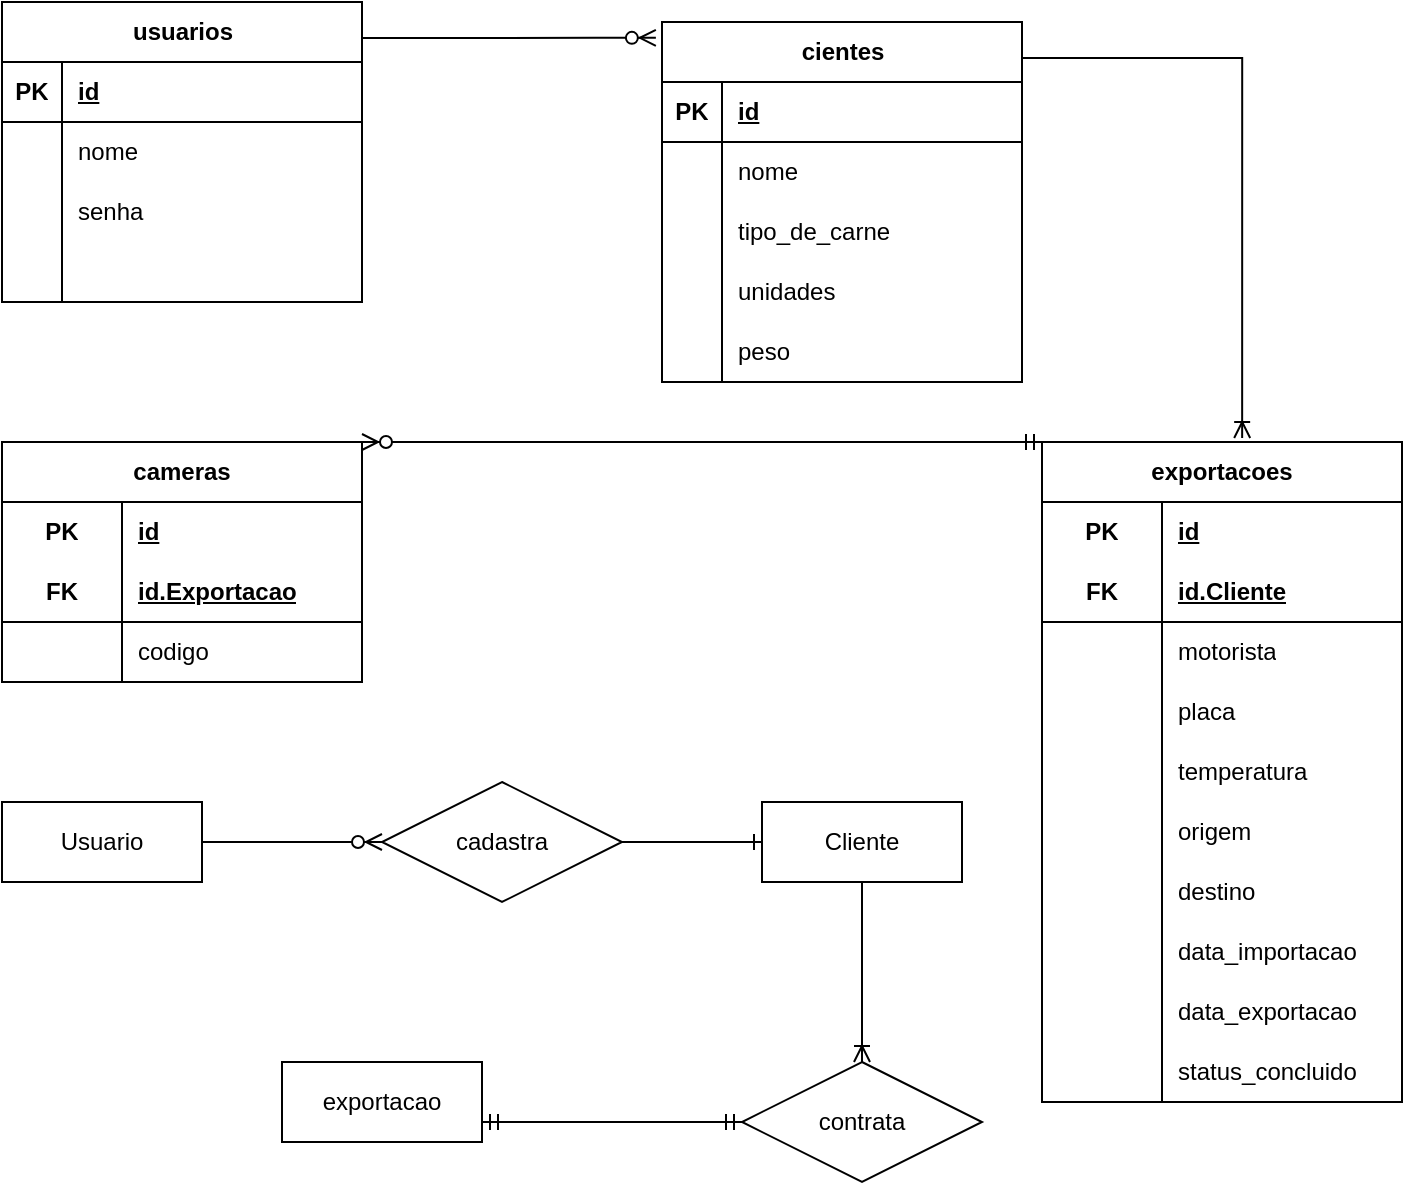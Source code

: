 <mxfile version="27.1.6">
  <diagram id="F1CeXKjs47UFZ9WKOMpm" name="Página-1">
    <mxGraphModel dx="868" dy="471" grid="1" gridSize="10" guides="1" tooltips="1" connect="1" arrows="1" fold="1" page="1" pageScale="1" pageWidth="827" pageHeight="1169" math="0" shadow="0">
      <root>
        <mxCell id="0" />
        <mxCell id="1" parent="0" />
        <mxCell id="x1F137rb3QIVZgXQRzB2-7" value="" style="fontSize=12;html=1;endArrow=ERoneToMany;rounded=0;exitX=0.983;exitY=0.1;exitDx=0;exitDy=0;exitPerimeter=0;entryX=0.556;entryY=-0.006;entryDx=0;entryDy=0;entryPerimeter=0;edgeStyle=orthogonalEdgeStyle;" edge="1" parent="1" source="x1F137rb3QIVZgXQRzB2-44" target="x1F137rb3QIVZgXQRzB2-86">
          <mxGeometry width="100" height="100" relative="1" as="geometry">
            <mxPoint x="290" y="380" as="sourcePoint" />
            <mxPoint x="730" y="420" as="targetPoint" />
          </mxGeometry>
        </mxCell>
        <mxCell id="x1F137rb3QIVZgXQRzB2-8" value="" style="edgeStyle=entityRelationEdgeStyle;fontSize=12;html=1;endArrow=ERzeroToMany;endFill=1;rounded=0;exitX=0.994;exitY=0.12;exitDx=0;exitDy=0;entryX=-0.017;entryY=0.044;entryDx=0;entryDy=0;entryPerimeter=0;exitPerimeter=0;" edge="1" parent="1" source="x1F137rb3QIVZgXQRzB2-10" target="x1F137rb3QIVZgXQRzB2-44">
          <mxGeometry width="100" height="100" relative="1" as="geometry">
            <mxPoint x="190" y="180" as="sourcePoint" />
            <mxPoint x="400" y="180" as="targetPoint" />
          </mxGeometry>
        </mxCell>
        <mxCell id="x1F137rb3QIVZgXQRzB2-10" value="usuarios" style="shape=table;startSize=30;container=1;collapsible=1;childLayout=tableLayout;fixedRows=1;rowLines=0;fontStyle=1;align=center;resizeLast=1;html=1;" vertex="1" parent="1">
          <mxGeometry x="120" y="180" width="180" height="150" as="geometry" />
        </mxCell>
        <mxCell id="x1F137rb3QIVZgXQRzB2-11" value="" style="shape=tableRow;horizontal=0;startSize=0;swimlaneHead=0;swimlaneBody=0;fillColor=none;collapsible=0;dropTarget=0;points=[[0,0.5],[1,0.5]];portConstraint=eastwest;top=0;left=0;right=0;bottom=1;" vertex="1" parent="x1F137rb3QIVZgXQRzB2-10">
          <mxGeometry y="30" width="180" height="30" as="geometry" />
        </mxCell>
        <mxCell id="x1F137rb3QIVZgXQRzB2-12" value="PK" style="shape=partialRectangle;connectable=0;fillColor=none;top=0;left=0;bottom=0;right=0;fontStyle=1;overflow=hidden;whiteSpace=wrap;html=1;" vertex="1" parent="x1F137rb3QIVZgXQRzB2-11">
          <mxGeometry width="30" height="30" as="geometry">
            <mxRectangle width="30" height="30" as="alternateBounds" />
          </mxGeometry>
        </mxCell>
        <mxCell id="x1F137rb3QIVZgXQRzB2-13" value="id" style="shape=partialRectangle;connectable=0;fillColor=none;top=0;left=0;bottom=0;right=0;align=left;spacingLeft=6;fontStyle=5;overflow=hidden;whiteSpace=wrap;html=1;" vertex="1" parent="x1F137rb3QIVZgXQRzB2-11">
          <mxGeometry x="30" width="150" height="30" as="geometry">
            <mxRectangle width="150" height="30" as="alternateBounds" />
          </mxGeometry>
        </mxCell>
        <mxCell id="x1F137rb3QIVZgXQRzB2-14" value="" style="shape=tableRow;horizontal=0;startSize=0;swimlaneHead=0;swimlaneBody=0;fillColor=none;collapsible=0;dropTarget=0;points=[[0,0.5],[1,0.5]];portConstraint=eastwest;top=0;left=0;right=0;bottom=0;" vertex="1" parent="x1F137rb3QIVZgXQRzB2-10">
          <mxGeometry y="60" width="180" height="30" as="geometry" />
        </mxCell>
        <mxCell id="x1F137rb3QIVZgXQRzB2-15" value="" style="shape=partialRectangle;connectable=0;fillColor=none;top=0;left=0;bottom=0;right=0;editable=1;overflow=hidden;whiteSpace=wrap;html=1;" vertex="1" parent="x1F137rb3QIVZgXQRzB2-14">
          <mxGeometry width="30" height="30" as="geometry">
            <mxRectangle width="30" height="30" as="alternateBounds" />
          </mxGeometry>
        </mxCell>
        <mxCell id="x1F137rb3QIVZgXQRzB2-16" value="nome" style="shape=partialRectangle;connectable=0;fillColor=none;top=0;left=0;bottom=0;right=0;align=left;spacingLeft=6;overflow=hidden;whiteSpace=wrap;html=1;" vertex="1" parent="x1F137rb3QIVZgXQRzB2-14">
          <mxGeometry x="30" width="150" height="30" as="geometry">
            <mxRectangle width="150" height="30" as="alternateBounds" />
          </mxGeometry>
        </mxCell>
        <mxCell id="x1F137rb3QIVZgXQRzB2-17" value="" style="shape=tableRow;horizontal=0;startSize=0;swimlaneHead=0;swimlaneBody=0;fillColor=none;collapsible=0;dropTarget=0;points=[[0,0.5],[1,0.5]];portConstraint=eastwest;top=0;left=0;right=0;bottom=0;" vertex="1" parent="x1F137rb3QIVZgXQRzB2-10">
          <mxGeometry y="90" width="180" height="30" as="geometry" />
        </mxCell>
        <mxCell id="x1F137rb3QIVZgXQRzB2-18" value="" style="shape=partialRectangle;connectable=0;fillColor=none;top=0;left=0;bottom=0;right=0;editable=1;overflow=hidden;whiteSpace=wrap;html=1;" vertex="1" parent="x1F137rb3QIVZgXQRzB2-17">
          <mxGeometry width="30" height="30" as="geometry">
            <mxRectangle width="30" height="30" as="alternateBounds" />
          </mxGeometry>
        </mxCell>
        <mxCell id="x1F137rb3QIVZgXQRzB2-19" value="senha" style="shape=partialRectangle;connectable=0;fillColor=none;top=0;left=0;bottom=0;right=0;align=left;spacingLeft=6;overflow=hidden;whiteSpace=wrap;html=1;" vertex="1" parent="x1F137rb3QIVZgXQRzB2-17">
          <mxGeometry x="30" width="150" height="30" as="geometry">
            <mxRectangle width="150" height="30" as="alternateBounds" />
          </mxGeometry>
        </mxCell>
        <mxCell id="x1F137rb3QIVZgXQRzB2-20" value="" style="shape=tableRow;horizontal=0;startSize=0;swimlaneHead=0;swimlaneBody=0;fillColor=none;collapsible=0;dropTarget=0;points=[[0,0.5],[1,0.5]];portConstraint=eastwest;top=0;left=0;right=0;bottom=0;" vertex="1" parent="x1F137rb3QIVZgXQRzB2-10">
          <mxGeometry y="120" width="180" height="30" as="geometry" />
        </mxCell>
        <mxCell id="x1F137rb3QIVZgXQRzB2-21" value="" style="shape=partialRectangle;connectable=0;fillColor=none;top=0;left=0;bottom=0;right=0;editable=1;overflow=hidden;whiteSpace=wrap;html=1;" vertex="1" parent="x1F137rb3QIVZgXQRzB2-20">
          <mxGeometry width="30" height="30" as="geometry">
            <mxRectangle width="30" height="30" as="alternateBounds" />
          </mxGeometry>
        </mxCell>
        <mxCell id="x1F137rb3QIVZgXQRzB2-22" value="" style="shape=partialRectangle;connectable=0;fillColor=none;top=0;left=0;bottom=0;right=0;align=left;spacingLeft=6;overflow=hidden;whiteSpace=wrap;html=1;" vertex="1" parent="x1F137rb3QIVZgXQRzB2-20">
          <mxGeometry x="30" width="150" height="30" as="geometry">
            <mxRectangle width="150" height="30" as="alternateBounds" />
          </mxGeometry>
        </mxCell>
        <mxCell id="x1F137rb3QIVZgXQRzB2-44" value="cientes" style="shape=table;startSize=30;container=1;collapsible=1;childLayout=tableLayout;fixedRows=1;rowLines=0;fontStyle=1;align=center;resizeLast=1;html=1;" vertex="1" parent="1">
          <mxGeometry x="450" y="190" width="180" height="180" as="geometry" />
        </mxCell>
        <mxCell id="x1F137rb3QIVZgXQRzB2-45" value="" style="shape=tableRow;horizontal=0;startSize=0;swimlaneHead=0;swimlaneBody=0;fillColor=none;collapsible=0;dropTarget=0;points=[[0,0.5],[1,0.5]];portConstraint=eastwest;top=0;left=0;right=0;bottom=1;" vertex="1" parent="x1F137rb3QIVZgXQRzB2-44">
          <mxGeometry y="30" width="180" height="30" as="geometry" />
        </mxCell>
        <mxCell id="x1F137rb3QIVZgXQRzB2-46" value="PK" style="shape=partialRectangle;connectable=0;fillColor=none;top=0;left=0;bottom=0;right=0;fontStyle=1;overflow=hidden;whiteSpace=wrap;html=1;" vertex="1" parent="x1F137rb3QIVZgXQRzB2-45">
          <mxGeometry width="30" height="30" as="geometry">
            <mxRectangle width="30" height="30" as="alternateBounds" />
          </mxGeometry>
        </mxCell>
        <mxCell id="x1F137rb3QIVZgXQRzB2-47" value="id" style="shape=partialRectangle;connectable=0;fillColor=none;top=0;left=0;bottom=0;right=0;align=left;spacingLeft=6;fontStyle=5;overflow=hidden;whiteSpace=wrap;html=1;" vertex="1" parent="x1F137rb3QIVZgXQRzB2-45">
          <mxGeometry x="30" width="150" height="30" as="geometry">
            <mxRectangle width="150" height="30" as="alternateBounds" />
          </mxGeometry>
        </mxCell>
        <mxCell id="x1F137rb3QIVZgXQRzB2-48" value="" style="shape=tableRow;horizontal=0;startSize=0;swimlaneHead=0;swimlaneBody=0;fillColor=none;collapsible=0;dropTarget=0;points=[[0,0.5],[1,0.5]];portConstraint=eastwest;top=0;left=0;right=0;bottom=0;" vertex="1" parent="x1F137rb3QIVZgXQRzB2-44">
          <mxGeometry y="60" width="180" height="30" as="geometry" />
        </mxCell>
        <mxCell id="x1F137rb3QIVZgXQRzB2-49" value="" style="shape=partialRectangle;connectable=0;fillColor=none;top=0;left=0;bottom=0;right=0;editable=1;overflow=hidden;whiteSpace=wrap;html=1;" vertex="1" parent="x1F137rb3QIVZgXQRzB2-48">
          <mxGeometry width="30" height="30" as="geometry">
            <mxRectangle width="30" height="30" as="alternateBounds" />
          </mxGeometry>
        </mxCell>
        <mxCell id="x1F137rb3QIVZgXQRzB2-50" value="nome" style="shape=partialRectangle;connectable=0;fillColor=none;top=0;left=0;bottom=0;right=0;align=left;spacingLeft=6;overflow=hidden;whiteSpace=wrap;html=1;" vertex="1" parent="x1F137rb3QIVZgXQRzB2-48">
          <mxGeometry x="30" width="150" height="30" as="geometry">
            <mxRectangle width="150" height="30" as="alternateBounds" />
          </mxGeometry>
        </mxCell>
        <mxCell id="x1F137rb3QIVZgXQRzB2-51" value="" style="shape=tableRow;horizontal=0;startSize=0;swimlaneHead=0;swimlaneBody=0;fillColor=none;collapsible=0;dropTarget=0;points=[[0,0.5],[1,0.5]];portConstraint=eastwest;top=0;left=0;right=0;bottom=0;" vertex="1" parent="x1F137rb3QIVZgXQRzB2-44">
          <mxGeometry y="90" width="180" height="30" as="geometry" />
        </mxCell>
        <mxCell id="x1F137rb3QIVZgXQRzB2-52" value="" style="shape=partialRectangle;connectable=0;fillColor=none;top=0;left=0;bottom=0;right=0;editable=1;overflow=hidden;whiteSpace=wrap;html=1;" vertex="1" parent="x1F137rb3QIVZgXQRzB2-51">
          <mxGeometry width="30" height="30" as="geometry">
            <mxRectangle width="30" height="30" as="alternateBounds" />
          </mxGeometry>
        </mxCell>
        <mxCell id="x1F137rb3QIVZgXQRzB2-53" value="tipo_de_carne" style="shape=partialRectangle;connectable=0;fillColor=none;top=0;left=0;bottom=0;right=0;align=left;spacingLeft=6;overflow=hidden;whiteSpace=wrap;html=1;" vertex="1" parent="x1F137rb3QIVZgXQRzB2-51">
          <mxGeometry x="30" width="150" height="30" as="geometry">
            <mxRectangle width="150" height="30" as="alternateBounds" />
          </mxGeometry>
        </mxCell>
        <mxCell id="x1F137rb3QIVZgXQRzB2-54" value="" style="shape=tableRow;horizontal=0;startSize=0;swimlaneHead=0;swimlaneBody=0;fillColor=none;collapsible=0;dropTarget=0;points=[[0,0.5],[1,0.5]];portConstraint=eastwest;top=0;left=0;right=0;bottom=0;" vertex="1" parent="x1F137rb3QIVZgXQRzB2-44">
          <mxGeometry y="120" width="180" height="30" as="geometry" />
        </mxCell>
        <mxCell id="x1F137rb3QIVZgXQRzB2-55" value="" style="shape=partialRectangle;connectable=0;fillColor=none;top=0;left=0;bottom=0;right=0;editable=1;overflow=hidden;whiteSpace=wrap;html=1;" vertex="1" parent="x1F137rb3QIVZgXQRzB2-54">
          <mxGeometry width="30" height="30" as="geometry">
            <mxRectangle width="30" height="30" as="alternateBounds" />
          </mxGeometry>
        </mxCell>
        <mxCell id="x1F137rb3QIVZgXQRzB2-56" value="unidades" style="shape=partialRectangle;connectable=0;fillColor=none;top=0;left=0;bottom=0;right=0;align=left;spacingLeft=6;overflow=hidden;whiteSpace=wrap;html=1;" vertex="1" parent="x1F137rb3QIVZgXQRzB2-54">
          <mxGeometry x="30" width="150" height="30" as="geometry">
            <mxRectangle width="150" height="30" as="alternateBounds" />
          </mxGeometry>
        </mxCell>
        <mxCell id="x1F137rb3QIVZgXQRzB2-70" value="" style="shape=tableRow;horizontal=0;startSize=0;swimlaneHead=0;swimlaneBody=0;fillColor=none;collapsible=0;dropTarget=0;points=[[0,0.5],[1,0.5]];portConstraint=eastwest;top=0;left=0;right=0;bottom=0;" vertex="1" parent="x1F137rb3QIVZgXQRzB2-44">
          <mxGeometry y="150" width="180" height="30" as="geometry" />
        </mxCell>
        <mxCell id="x1F137rb3QIVZgXQRzB2-71" value="" style="shape=partialRectangle;connectable=0;fillColor=none;top=0;left=0;bottom=0;right=0;editable=1;overflow=hidden;whiteSpace=wrap;html=1;" vertex="1" parent="x1F137rb3QIVZgXQRzB2-70">
          <mxGeometry width="30" height="30" as="geometry">
            <mxRectangle width="30" height="30" as="alternateBounds" />
          </mxGeometry>
        </mxCell>
        <mxCell id="x1F137rb3QIVZgXQRzB2-72" value="peso" style="shape=partialRectangle;connectable=0;fillColor=none;top=0;left=0;bottom=0;right=0;align=left;spacingLeft=6;overflow=hidden;whiteSpace=wrap;html=1;" vertex="1" parent="x1F137rb3QIVZgXQRzB2-70">
          <mxGeometry x="30" width="150" height="30" as="geometry">
            <mxRectangle width="150" height="30" as="alternateBounds" />
          </mxGeometry>
        </mxCell>
        <mxCell id="x1F137rb3QIVZgXQRzB2-86" value="exportacoes" style="shape=table;startSize=30;container=1;collapsible=1;childLayout=tableLayout;fixedRows=1;rowLines=0;fontStyle=1;align=center;resizeLast=1;html=1;whiteSpace=wrap;" vertex="1" parent="1">
          <mxGeometry x="640" y="400" width="180" height="330" as="geometry" />
        </mxCell>
        <mxCell id="x1F137rb3QIVZgXQRzB2-87" value="" style="shape=tableRow;horizontal=0;startSize=0;swimlaneHead=0;swimlaneBody=0;fillColor=none;collapsible=0;dropTarget=0;points=[[0,0.5],[1,0.5]];portConstraint=eastwest;top=0;left=0;right=0;bottom=0;html=1;" vertex="1" parent="x1F137rb3QIVZgXQRzB2-86">
          <mxGeometry y="30" width="180" height="30" as="geometry" />
        </mxCell>
        <mxCell id="x1F137rb3QIVZgXQRzB2-88" value="PK" style="shape=partialRectangle;connectable=0;fillColor=none;top=0;left=0;bottom=0;right=0;fontStyle=1;overflow=hidden;html=1;whiteSpace=wrap;" vertex="1" parent="x1F137rb3QIVZgXQRzB2-87">
          <mxGeometry width="60" height="30" as="geometry">
            <mxRectangle width="60" height="30" as="alternateBounds" />
          </mxGeometry>
        </mxCell>
        <mxCell id="x1F137rb3QIVZgXQRzB2-89" value="id" style="shape=partialRectangle;connectable=0;fillColor=none;top=0;left=0;bottom=0;right=0;align=left;spacingLeft=6;fontStyle=5;overflow=hidden;html=1;whiteSpace=wrap;" vertex="1" parent="x1F137rb3QIVZgXQRzB2-87">
          <mxGeometry x="60" width="120" height="30" as="geometry">
            <mxRectangle width="120" height="30" as="alternateBounds" />
          </mxGeometry>
        </mxCell>
        <mxCell id="x1F137rb3QIVZgXQRzB2-90" value="" style="shape=tableRow;horizontal=0;startSize=0;swimlaneHead=0;swimlaneBody=0;fillColor=none;collapsible=0;dropTarget=0;points=[[0,0.5],[1,0.5]];portConstraint=eastwest;top=0;left=0;right=0;bottom=1;html=1;" vertex="1" parent="x1F137rb3QIVZgXQRzB2-86">
          <mxGeometry y="60" width="180" height="30" as="geometry" />
        </mxCell>
        <mxCell id="x1F137rb3QIVZgXQRzB2-91" value="FK" style="shape=partialRectangle;connectable=0;fillColor=none;top=0;left=0;bottom=0;right=0;fontStyle=1;overflow=hidden;html=1;whiteSpace=wrap;" vertex="1" parent="x1F137rb3QIVZgXQRzB2-90">
          <mxGeometry width="60" height="30" as="geometry">
            <mxRectangle width="60" height="30" as="alternateBounds" />
          </mxGeometry>
        </mxCell>
        <mxCell id="x1F137rb3QIVZgXQRzB2-92" value="id.Cliente" style="shape=partialRectangle;connectable=0;fillColor=none;top=0;left=0;bottom=0;right=0;align=left;spacingLeft=6;fontStyle=5;overflow=hidden;html=1;whiteSpace=wrap;" vertex="1" parent="x1F137rb3QIVZgXQRzB2-90">
          <mxGeometry x="60" width="120" height="30" as="geometry">
            <mxRectangle width="120" height="30" as="alternateBounds" />
          </mxGeometry>
        </mxCell>
        <mxCell id="x1F137rb3QIVZgXQRzB2-93" value="" style="shape=tableRow;horizontal=0;startSize=0;swimlaneHead=0;swimlaneBody=0;fillColor=none;collapsible=0;dropTarget=0;points=[[0,0.5],[1,0.5]];portConstraint=eastwest;top=0;left=0;right=0;bottom=0;html=1;" vertex="1" parent="x1F137rb3QIVZgXQRzB2-86">
          <mxGeometry y="90" width="180" height="30" as="geometry" />
        </mxCell>
        <mxCell id="x1F137rb3QIVZgXQRzB2-94" value="" style="shape=partialRectangle;connectable=0;fillColor=none;top=0;left=0;bottom=0;right=0;editable=1;overflow=hidden;html=1;whiteSpace=wrap;" vertex="1" parent="x1F137rb3QIVZgXQRzB2-93">
          <mxGeometry width="60" height="30" as="geometry">
            <mxRectangle width="60" height="30" as="alternateBounds" />
          </mxGeometry>
        </mxCell>
        <mxCell id="x1F137rb3QIVZgXQRzB2-95" value="motorista" style="shape=partialRectangle;connectable=0;fillColor=none;top=0;left=0;bottom=0;right=0;align=left;spacingLeft=6;overflow=hidden;html=1;whiteSpace=wrap;" vertex="1" parent="x1F137rb3QIVZgXQRzB2-93">
          <mxGeometry x="60" width="120" height="30" as="geometry">
            <mxRectangle width="120" height="30" as="alternateBounds" />
          </mxGeometry>
        </mxCell>
        <mxCell id="x1F137rb3QIVZgXQRzB2-96" value="" style="shape=tableRow;horizontal=0;startSize=0;swimlaneHead=0;swimlaneBody=0;fillColor=none;collapsible=0;dropTarget=0;points=[[0,0.5],[1,0.5]];portConstraint=eastwest;top=0;left=0;right=0;bottom=0;html=1;" vertex="1" parent="x1F137rb3QIVZgXQRzB2-86">
          <mxGeometry y="120" width="180" height="30" as="geometry" />
        </mxCell>
        <mxCell id="x1F137rb3QIVZgXQRzB2-97" value="" style="shape=partialRectangle;connectable=0;fillColor=none;top=0;left=0;bottom=0;right=0;editable=1;overflow=hidden;html=1;whiteSpace=wrap;" vertex="1" parent="x1F137rb3QIVZgXQRzB2-96">
          <mxGeometry width="60" height="30" as="geometry">
            <mxRectangle width="60" height="30" as="alternateBounds" />
          </mxGeometry>
        </mxCell>
        <mxCell id="x1F137rb3QIVZgXQRzB2-98" value="placa" style="shape=partialRectangle;connectable=0;fillColor=none;top=0;left=0;bottom=0;right=0;align=left;spacingLeft=6;overflow=hidden;html=1;whiteSpace=wrap;" vertex="1" parent="x1F137rb3QIVZgXQRzB2-96">
          <mxGeometry x="60" width="120" height="30" as="geometry">
            <mxRectangle width="120" height="30" as="alternateBounds" />
          </mxGeometry>
        </mxCell>
        <mxCell id="x1F137rb3QIVZgXQRzB2-112" value="" style="shape=tableRow;horizontal=0;startSize=0;swimlaneHead=0;swimlaneBody=0;fillColor=none;collapsible=0;dropTarget=0;points=[[0,0.5],[1,0.5]];portConstraint=eastwest;top=0;left=0;right=0;bottom=0;html=1;" vertex="1" parent="x1F137rb3QIVZgXQRzB2-86">
          <mxGeometry y="150" width="180" height="30" as="geometry" />
        </mxCell>
        <mxCell id="x1F137rb3QIVZgXQRzB2-113" value="" style="shape=partialRectangle;connectable=0;fillColor=none;top=0;left=0;bottom=0;right=0;editable=1;overflow=hidden;html=1;whiteSpace=wrap;" vertex="1" parent="x1F137rb3QIVZgXQRzB2-112">
          <mxGeometry width="60" height="30" as="geometry">
            <mxRectangle width="60" height="30" as="alternateBounds" />
          </mxGeometry>
        </mxCell>
        <mxCell id="x1F137rb3QIVZgXQRzB2-114" value="temperatura" style="shape=partialRectangle;connectable=0;fillColor=none;top=0;left=0;bottom=0;right=0;align=left;spacingLeft=6;overflow=hidden;html=1;whiteSpace=wrap;" vertex="1" parent="x1F137rb3QIVZgXQRzB2-112">
          <mxGeometry x="60" width="120" height="30" as="geometry">
            <mxRectangle width="120" height="30" as="alternateBounds" />
          </mxGeometry>
        </mxCell>
        <mxCell id="x1F137rb3QIVZgXQRzB2-115" value="" style="shape=tableRow;horizontal=0;startSize=0;swimlaneHead=0;swimlaneBody=0;fillColor=none;collapsible=0;dropTarget=0;points=[[0,0.5],[1,0.5]];portConstraint=eastwest;top=0;left=0;right=0;bottom=0;html=1;" vertex="1" parent="x1F137rb3QIVZgXQRzB2-86">
          <mxGeometry y="180" width="180" height="30" as="geometry" />
        </mxCell>
        <mxCell id="x1F137rb3QIVZgXQRzB2-116" value="" style="shape=partialRectangle;connectable=0;fillColor=none;top=0;left=0;bottom=0;right=0;editable=1;overflow=hidden;html=1;whiteSpace=wrap;" vertex="1" parent="x1F137rb3QIVZgXQRzB2-115">
          <mxGeometry width="60" height="30" as="geometry">
            <mxRectangle width="60" height="30" as="alternateBounds" />
          </mxGeometry>
        </mxCell>
        <mxCell id="x1F137rb3QIVZgXQRzB2-117" value="origem" style="shape=partialRectangle;connectable=0;fillColor=none;top=0;left=0;bottom=0;right=0;align=left;spacingLeft=6;overflow=hidden;html=1;whiteSpace=wrap;" vertex="1" parent="x1F137rb3QIVZgXQRzB2-115">
          <mxGeometry x="60" width="120" height="30" as="geometry">
            <mxRectangle width="120" height="30" as="alternateBounds" />
          </mxGeometry>
        </mxCell>
        <mxCell id="x1F137rb3QIVZgXQRzB2-118" value="" style="shape=tableRow;horizontal=0;startSize=0;swimlaneHead=0;swimlaneBody=0;fillColor=none;collapsible=0;dropTarget=0;points=[[0,0.5],[1,0.5]];portConstraint=eastwest;top=0;left=0;right=0;bottom=0;html=1;" vertex="1" parent="x1F137rb3QIVZgXQRzB2-86">
          <mxGeometry y="210" width="180" height="30" as="geometry" />
        </mxCell>
        <mxCell id="x1F137rb3QIVZgXQRzB2-119" value="" style="shape=partialRectangle;connectable=0;fillColor=none;top=0;left=0;bottom=0;right=0;editable=1;overflow=hidden;html=1;whiteSpace=wrap;" vertex="1" parent="x1F137rb3QIVZgXQRzB2-118">
          <mxGeometry width="60" height="30" as="geometry">
            <mxRectangle width="60" height="30" as="alternateBounds" />
          </mxGeometry>
        </mxCell>
        <mxCell id="x1F137rb3QIVZgXQRzB2-120" value="destino" style="shape=partialRectangle;connectable=0;fillColor=none;top=0;left=0;bottom=0;right=0;align=left;spacingLeft=6;overflow=hidden;html=1;whiteSpace=wrap;" vertex="1" parent="x1F137rb3QIVZgXQRzB2-118">
          <mxGeometry x="60" width="120" height="30" as="geometry">
            <mxRectangle width="120" height="30" as="alternateBounds" />
          </mxGeometry>
        </mxCell>
        <mxCell id="x1F137rb3QIVZgXQRzB2-121" value="" style="shape=tableRow;horizontal=0;startSize=0;swimlaneHead=0;swimlaneBody=0;fillColor=none;collapsible=0;dropTarget=0;points=[[0,0.5],[1,0.5]];portConstraint=eastwest;top=0;left=0;right=0;bottom=0;html=1;" vertex="1" parent="x1F137rb3QIVZgXQRzB2-86">
          <mxGeometry y="240" width="180" height="30" as="geometry" />
        </mxCell>
        <mxCell id="x1F137rb3QIVZgXQRzB2-122" value="" style="shape=partialRectangle;connectable=0;fillColor=none;top=0;left=0;bottom=0;right=0;editable=1;overflow=hidden;html=1;whiteSpace=wrap;" vertex="1" parent="x1F137rb3QIVZgXQRzB2-121">
          <mxGeometry width="60" height="30" as="geometry">
            <mxRectangle width="60" height="30" as="alternateBounds" />
          </mxGeometry>
        </mxCell>
        <mxCell id="x1F137rb3QIVZgXQRzB2-123" value="data_importacao" style="shape=partialRectangle;connectable=0;fillColor=none;top=0;left=0;bottom=0;right=0;align=left;spacingLeft=6;overflow=hidden;html=1;whiteSpace=wrap;" vertex="1" parent="x1F137rb3QIVZgXQRzB2-121">
          <mxGeometry x="60" width="120" height="30" as="geometry">
            <mxRectangle width="120" height="30" as="alternateBounds" />
          </mxGeometry>
        </mxCell>
        <mxCell id="x1F137rb3QIVZgXQRzB2-124" value="" style="shape=tableRow;horizontal=0;startSize=0;swimlaneHead=0;swimlaneBody=0;fillColor=none;collapsible=0;dropTarget=0;points=[[0,0.5],[1,0.5]];portConstraint=eastwest;top=0;left=0;right=0;bottom=0;html=1;" vertex="1" parent="x1F137rb3QIVZgXQRzB2-86">
          <mxGeometry y="270" width="180" height="30" as="geometry" />
        </mxCell>
        <mxCell id="x1F137rb3QIVZgXQRzB2-125" value="" style="shape=partialRectangle;connectable=0;fillColor=none;top=0;left=0;bottom=0;right=0;editable=1;overflow=hidden;html=1;whiteSpace=wrap;" vertex="1" parent="x1F137rb3QIVZgXQRzB2-124">
          <mxGeometry width="60" height="30" as="geometry">
            <mxRectangle width="60" height="30" as="alternateBounds" />
          </mxGeometry>
        </mxCell>
        <mxCell id="x1F137rb3QIVZgXQRzB2-126" value="data_exportacao" style="shape=partialRectangle;connectable=0;fillColor=none;top=0;left=0;bottom=0;right=0;align=left;spacingLeft=6;overflow=hidden;html=1;whiteSpace=wrap;" vertex="1" parent="x1F137rb3QIVZgXQRzB2-124">
          <mxGeometry x="60" width="120" height="30" as="geometry">
            <mxRectangle width="120" height="30" as="alternateBounds" />
          </mxGeometry>
        </mxCell>
        <mxCell id="x1F137rb3QIVZgXQRzB2-127" value="" style="shape=tableRow;horizontal=0;startSize=0;swimlaneHead=0;swimlaneBody=0;fillColor=none;collapsible=0;dropTarget=0;points=[[0,0.5],[1,0.5]];portConstraint=eastwest;top=0;left=0;right=0;bottom=0;html=1;" vertex="1" parent="x1F137rb3QIVZgXQRzB2-86">
          <mxGeometry y="300" width="180" height="30" as="geometry" />
        </mxCell>
        <mxCell id="x1F137rb3QIVZgXQRzB2-128" value="" style="shape=partialRectangle;connectable=0;fillColor=none;top=0;left=0;bottom=0;right=0;editable=1;overflow=hidden;html=1;whiteSpace=wrap;" vertex="1" parent="x1F137rb3QIVZgXQRzB2-127">
          <mxGeometry width="60" height="30" as="geometry">
            <mxRectangle width="60" height="30" as="alternateBounds" />
          </mxGeometry>
        </mxCell>
        <mxCell id="x1F137rb3QIVZgXQRzB2-129" value="status_concluido" style="shape=partialRectangle;connectable=0;fillColor=none;top=0;left=0;bottom=0;right=0;align=left;spacingLeft=6;overflow=hidden;html=1;whiteSpace=wrap;" vertex="1" parent="x1F137rb3QIVZgXQRzB2-127">
          <mxGeometry x="60" width="120" height="30" as="geometry">
            <mxRectangle width="120" height="30" as="alternateBounds" />
          </mxGeometry>
        </mxCell>
        <mxCell id="x1F137rb3QIVZgXQRzB2-195" value="cameras" style="shape=table;startSize=30;container=1;collapsible=1;childLayout=tableLayout;fixedRows=1;rowLines=0;fontStyle=1;align=center;resizeLast=1;html=1;whiteSpace=wrap;" vertex="1" parent="1">
          <mxGeometry x="120" y="400" width="180" height="120" as="geometry" />
        </mxCell>
        <mxCell id="x1F137rb3QIVZgXQRzB2-196" value="" style="shape=tableRow;horizontal=0;startSize=0;swimlaneHead=0;swimlaneBody=0;fillColor=none;collapsible=0;dropTarget=0;points=[[0,0.5],[1,0.5]];portConstraint=eastwest;top=0;left=0;right=0;bottom=0;html=1;" vertex="1" parent="x1F137rb3QIVZgXQRzB2-195">
          <mxGeometry y="30" width="180" height="30" as="geometry" />
        </mxCell>
        <mxCell id="x1F137rb3QIVZgXQRzB2-197" value="PK" style="shape=partialRectangle;connectable=0;fillColor=none;top=0;left=0;bottom=0;right=0;fontStyle=1;overflow=hidden;html=1;whiteSpace=wrap;" vertex="1" parent="x1F137rb3QIVZgXQRzB2-196">
          <mxGeometry width="60" height="30" as="geometry">
            <mxRectangle width="60" height="30" as="alternateBounds" />
          </mxGeometry>
        </mxCell>
        <mxCell id="x1F137rb3QIVZgXQRzB2-198" value="id" style="shape=partialRectangle;connectable=0;fillColor=none;top=0;left=0;bottom=0;right=0;align=left;spacingLeft=6;fontStyle=5;overflow=hidden;html=1;whiteSpace=wrap;" vertex="1" parent="x1F137rb3QIVZgXQRzB2-196">
          <mxGeometry x="60" width="120" height="30" as="geometry">
            <mxRectangle width="120" height="30" as="alternateBounds" />
          </mxGeometry>
        </mxCell>
        <mxCell id="x1F137rb3QIVZgXQRzB2-199" value="" style="shape=tableRow;horizontal=0;startSize=0;swimlaneHead=0;swimlaneBody=0;fillColor=none;collapsible=0;dropTarget=0;points=[[0,0.5],[1,0.5]];portConstraint=eastwest;top=0;left=0;right=0;bottom=1;html=1;" vertex="1" parent="x1F137rb3QIVZgXQRzB2-195">
          <mxGeometry y="60" width="180" height="30" as="geometry" />
        </mxCell>
        <mxCell id="x1F137rb3QIVZgXQRzB2-200" value="FK" style="shape=partialRectangle;connectable=0;fillColor=none;top=0;left=0;bottom=0;right=0;fontStyle=1;overflow=hidden;html=1;whiteSpace=wrap;" vertex="1" parent="x1F137rb3QIVZgXQRzB2-199">
          <mxGeometry width="60" height="30" as="geometry">
            <mxRectangle width="60" height="30" as="alternateBounds" />
          </mxGeometry>
        </mxCell>
        <mxCell id="x1F137rb3QIVZgXQRzB2-201" value="id.Exportacao" style="shape=partialRectangle;connectable=0;fillColor=none;top=0;left=0;bottom=0;right=0;align=left;spacingLeft=6;fontStyle=5;overflow=hidden;html=1;whiteSpace=wrap;" vertex="1" parent="x1F137rb3QIVZgXQRzB2-199">
          <mxGeometry x="60" width="120" height="30" as="geometry">
            <mxRectangle width="120" height="30" as="alternateBounds" />
          </mxGeometry>
        </mxCell>
        <mxCell id="x1F137rb3QIVZgXQRzB2-202" value="" style="shape=tableRow;horizontal=0;startSize=0;swimlaneHead=0;swimlaneBody=0;fillColor=none;collapsible=0;dropTarget=0;points=[[0,0.5],[1,0.5]];portConstraint=eastwest;top=0;left=0;right=0;bottom=0;html=1;" vertex="1" parent="x1F137rb3QIVZgXQRzB2-195">
          <mxGeometry y="90" width="180" height="30" as="geometry" />
        </mxCell>
        <mxCell id="x1F137rb3QIVZgXQRzB2-203" value="" style="shape=partialRectangle;connectable=0;fillColor=none;top=0;left=0;bottom=0;right=0;editable=1;overflow=hidden;html=1;whiteSpace=wrap;" vertex="1" parent="x1F137rb3QIVZgXQRzB2-202">
          <mxGeometry width="60" height="30" as="geometry">
            <mxRectangle width="60" height="30" as="alternateBounds" />
          </mxGeometry>
        </mxCell>
        <mxCell id="x1F137rb3QIVZgXQRzB2-204" value="codigo" style="shape=partialRectangle;connectable=0;fillColor=none;top=0;left=0;bottom=0;right=0;align=left;spacingLeft=6;overflow=hidden;html=1;whiteSpace=wrap;" vertex="1" parent="x1F137rb3QIVZgXQRzB2-202">
          <mxGeometry x="60" width="120" height="30" as="geometry">
            <mxRectangle width="120" height="30" as="alternateBounds" />
          </mxGeometry>
        </mxCell>
        <mxCell id="x1F137rb3QIVZgXQRzB2-209" value="" style="fontSize=12;html=1;endArrow=ERzeroToMany;startArrow=ERmandOne;rounded=0;exitX=0;exitY=0;exitDx=0;exitDy=0;entryX=1;entryY=0;entryDx=0;entryDy=0;" edge="1" parent="1" source="x1F137rb3QIVZgXQRzB2-86" target="x1F137rb3QIVZgXQRzB2-195">
          <mxGeometry width="100" height="100" relative="1" as="geometry">
            <mxPoint x="400" y="560" as="sourcePoint" />
            <mxPoint x="490" y="480" as="targetPoint" />
          </mxGeometry>
        </mxCell>
        <mxCell id="x1F137rb3QIVZgXQRzB2-210" value="&lt;div&gt;Usuario&lt;/div&gt;" style="whiteSpace=wrap;html=1;align=center;" vertex="1" parent="1">
          <mxGeometry x="120" y="580" width="100" height="40" as="geometry" />
        </mxCell>
        <mxCell id="x1F137rb3QIVZgXQRzB2-211" value="Cliente" style="whiteSpace=wrap;html=1;align=center;" vertex="1" parent="1">
          <mxGeometry x="500" y="580" width="100" height="40" as="geometry" />
        </mxCell>
        <mxCell id="x1F137rb3QIVZgXQRzB2-212" value="&lt;div&gt;cadastra&lt;/div&gt;" style="shape=rhombus;perimeter=rhombusPerimeter;whiteSpace=wrap;html=1;align=center;" vertex="1" parent="1">
          <mxGeometry x="310" y="570" width="120" height="60" as="geometry" />
        </mxCell>
        <mxCell id="x1F137rb3QIVZgXQRzB2-213" value="contrata" style="shape=rhombus;perimeter=rhombusPerimeter;whiteSpace=wrap;html=1;align=center;" vertex="1" parent="1">
          <mxGeometry x="490" y="710" width="120" height="60" as="geometry" />
        </mxCell>
        <mxCell id="x1F137rb3QIVZgXQRzB2-214" value="exportacao" style="whiteSpace=wrap;html=1;align=center;" vertex="1" parent="1">
          <mxGeometry x="260" y="710" width="100" height="40" as="geometry" />
        </mxCell>
        <mxCell id="x1F137rb3QIVZgXQRzB2-215" value="" style="fontSize=12;html=1;endArrow=ERmandOne;startArrow=ERmandOne;rounded=0;entryX=0;entryY=0.5;entryDx=0;entryDy=0;exitX=1;exitY=0.75;exitDx=0;exitDy=0;" edge="1" parent="1" source="x1F137rb3QIVZgXQRzB2-214" target="x1F137rb3QIVZgXQRzB2-213">
          <mxGeometry width="100" height="100" relative="1" as="geometry">
            <mxPoint x="370" y="780" as="sourcePoint" />
            <mxPoint x="470" y="680" as="targetPoint" />
          </mxGeometry>
        </mxCell>
        <mxCell id="x1F137rb3QIVZgXQRzB2-216" value="" style="fontSize=12;html=1;endArrow=ERoneToMany;rounded=0;exitX=0.5;exitY=1;exitDx=0;exitDy=0;entryX=0.5;entryY=0;entryDx=0;entryDy=0;" edge="1" parent="1" source="x1F137rb3QIVZgXQRzB2-211" target="x1F137rb3QIVZgXQRzB2-213">
          <mxGeometry width="100" height="100" relative="1" as="geometry">
            <mxPoint x="370" y="780" as="sourcePoint" />
            <mxPoint x="470" y="680" as="targetPoint" />
          </mxGeometry>
        </mxCell>
        <mxCell id="x1F137rb3QIVZgXQRzB2-217" value="" style="edgeStyle=entityRelationEdgeStyle;fontSize=12;html=1;endArrow=ERzeroToMany;endFill=1;rounded=0;exitX=1;exitY=0.5;exitDx=0;exitDy=0;entryX=0;entryY=0.5;entryDx=0;entryDy=0;" edge="1" parent="1" source="x1F137rb3QIVZgXQRzB2-210" target="x1F137rb3QIVZgXQRzB2-212">
          <mxGeometry width="100" height="100" relative="1" as="geometry">
            <mxPoint x="370" y="780" as="sourcePoint" />
            <mxPoint x="470" y="680" as="targetPoint" />
          </mxGeometry>
        </mxCell>
        <mxCell id="x1F137rb3QIVZgXQRzB2-218" value="" style="edgeStyle=entityRelationEdgeStyle;fontSize=12;html=1;endArrow=ERone;endFill=1;rounded=0;exitX=1;exitY=0.5;exitDx=0;exitDy=0;entryX=0;entryY=0.5;entryDx=0;entryDy=0;" edge="1" parent="1" source="x1F137rb3QIVZgXQRzB2-212" target="x1F137rb3QIVZgXQRzB2-211">
          <mxGeometry width="100" height="100" relative="1" as="geometry">
            <mxPoint x="370" y="780" as="sourcePoint" />
            <mxPoint x="470" y="680" as="targetPoint" />
          </mxGeometry>
        </mxCell>
      </root>
    </mxGraphModel>
  </diagram>
</mxfile>
